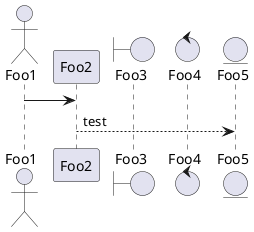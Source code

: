 {
  "sha1": "m8os5f2jwe7mp2cylfk8fzne0xlakf4",
  "insertion": {
    "when": "2024-06-03T18:59:34.997Z",
    "user": "plantuml@gmail.com"
  }
}
@startuml
actor Foo1
participant Foo2
boundary Foo3
control Foo4
entity Foo5

Foo1 -> Foo2
Foo2 --> Foo5 : test
@enduml

